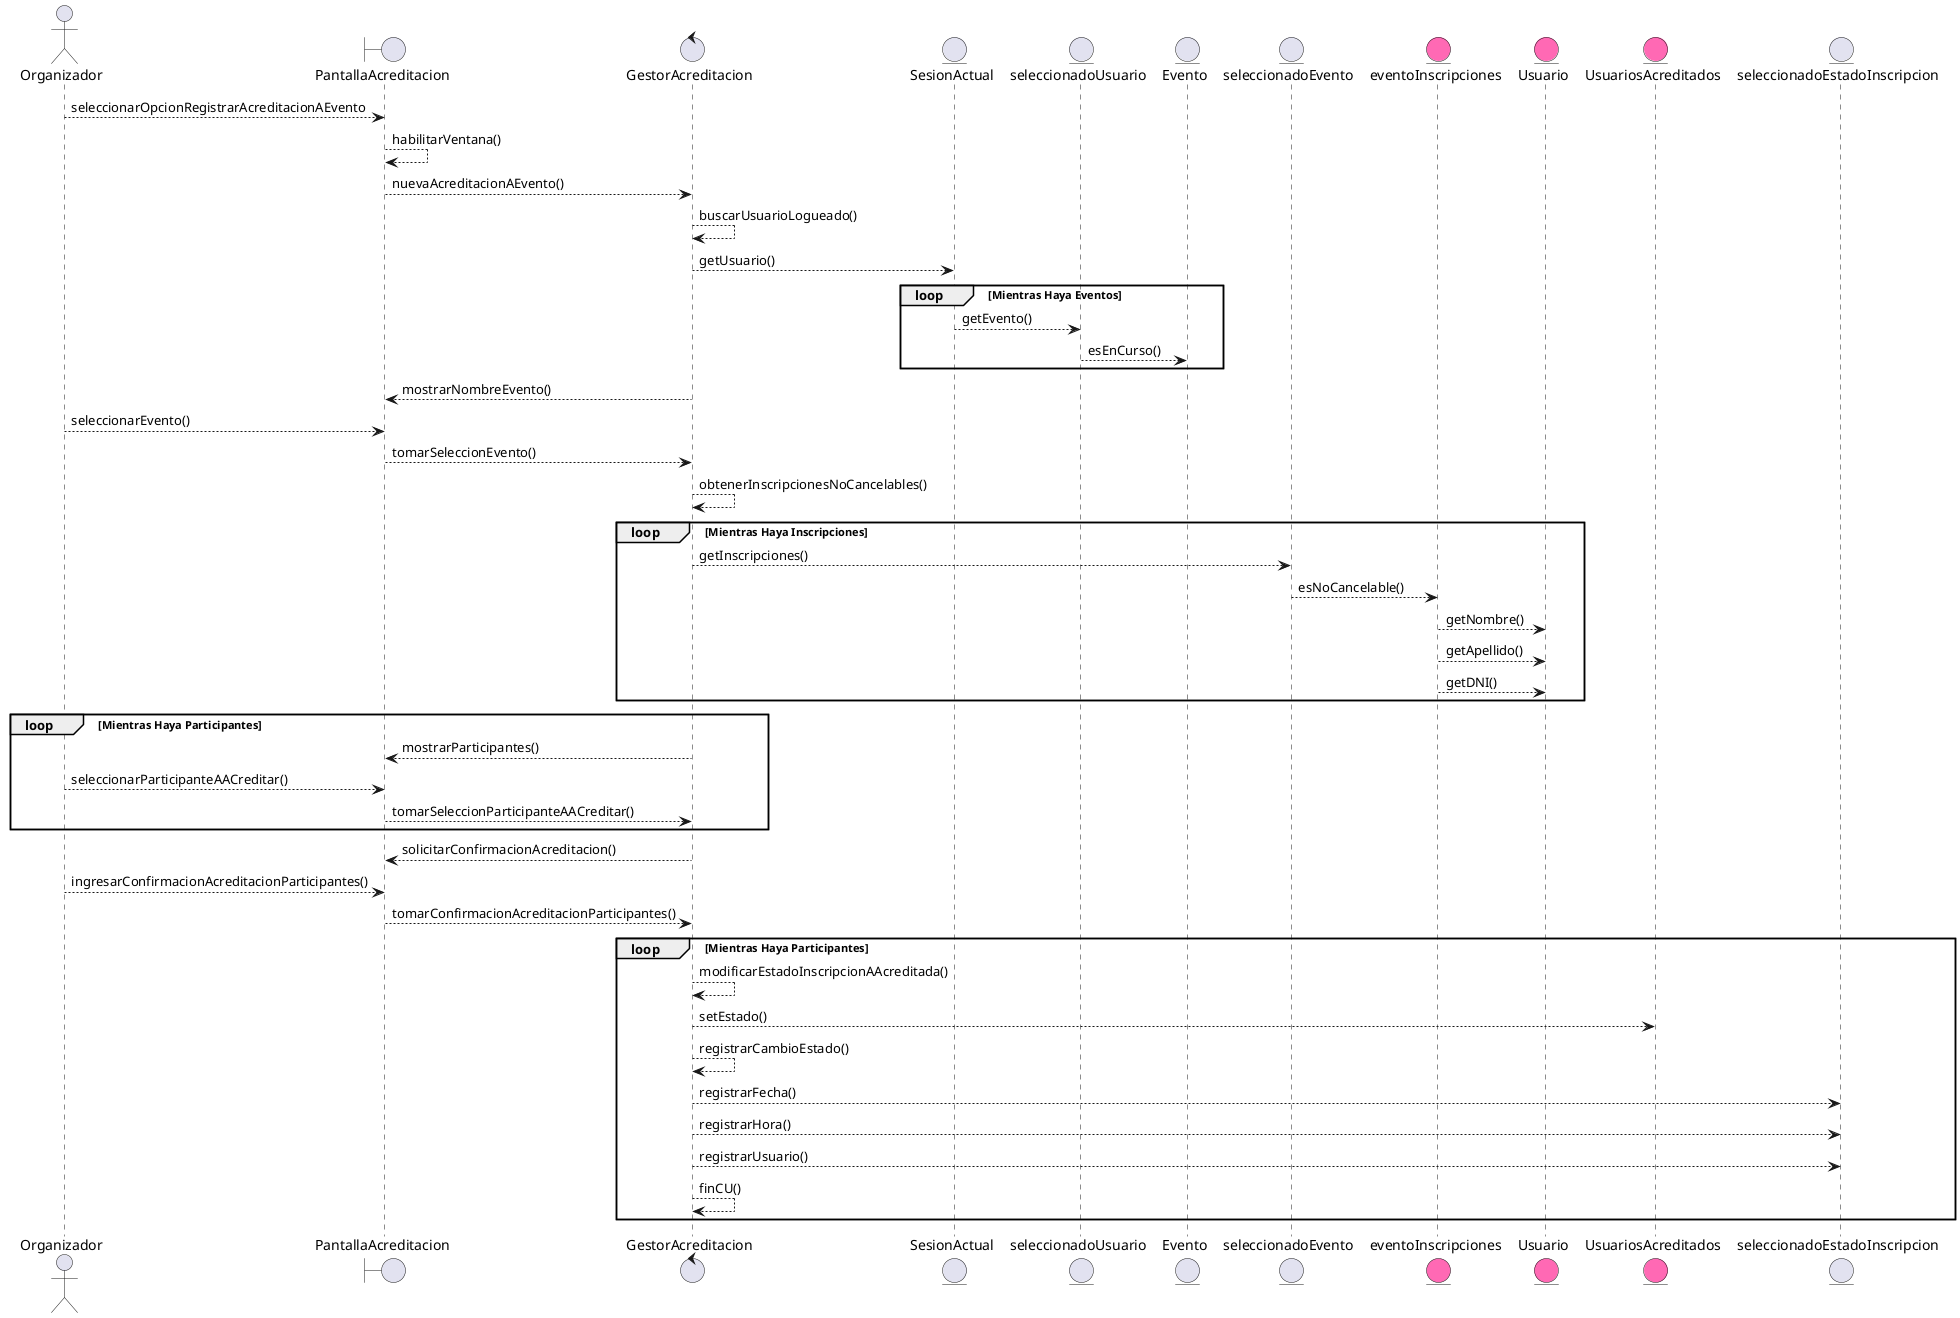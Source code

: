 @startuml
actor Organizador

boundary PantallaAcreditacion
control GestorAcreditacion
entity SesionActual
entity seleccionadoUsuario
entity Evento
entity seleccionadoEvento
entity eventoInscripciones #HotPink
entity Usuario #HotPink
entity UsuariosAcreditados #HotPink
entity seleccionadoEstadoInscripcion

Organizador --> PantallaAcreditacion: seleccionarOpcionRegistrarAcreditacionAEvento
PantallaAcreditacion --> PantallaAcreditacion: habilitarVentana()
PantallaAcreditacion --> GestorAcreditacion: nuevaAcreditacionAEvento()
GestorAcreditacion --> GestorAcreditacion: buscarUsuarioLogueado()
GestorAcreditacion --> SesionActual: getUsuario()

loop Mientras Haya Eventos
    SesionActual --> seleccionadoUsuario: getEvento()
    seleccionadoUsuario --> Evento: esEnCurso()
end

GestorAcreditacion --> PantallaAcreditacion: mostrarNombreEvento()
Organizador --> PantallaAcreditacion: seleccionarEvento()
PantallaAcreditacion --> GestorAcreditacion: tomarSeleccionEvento()

GestorAcreditacion --> GestorAcreditacion: obtenerInscripcionesNoCancelables()

loop Mientras Haya Inscripciones
GestorAcreditacion --> seleccionadoEvento: getInscripciones()
seleccionadoEvento --> eventoInscripciones: esNoCancelable()
eventoInscripciones --> Usuario: getNombre()
eventoInscripciones --> Usuario: getApellido()
eventoInscripciones --> Usuario: getDNI()
end


loop Mientras Haya Participantes
GestorAcreditacion --> PantallaAcreditacion: mostrarParticipantes()
Organizador --> PantallaAcreditacion: seleccionarParticipanteAACreditar()
PantallaAcreditacion --> GestorAcreditacion: tomarSeleccionParticipanteAACreditar()
end

GestorAcreditacion --> PantallaAcreditacion: solicitarConfirmacionAcreditacion()
Organizador --> PantallaAcreditacion: ingresarConfirmacionAcreditacionParticipantes()
PantallaAcreditacion --> GestorAcreditacion: tomarConfirmacionAcreditacionParticipantes()

loop Mientras Haya Participantes
GestorAcreditacion --> GestorAcreditacion: modificarEstadoInscripcionAAcreditada()
GestorAcreditacion --> UsuariosAcreditados: setEstado()
GestorAcreditacion --> GestorAcreditacion: registrarCambioEstado()


GestorAcreditacion --> seleccionadoEstadoInscripcion: registrarFecha()
GestorAcreditacion --> seleccionadoEstadoInscripcion: registrarHora()
GestorAcreditacion --> seleccionadoEstadoInscripcion: registrarUsuario()
GestorAcreditacion --> GestorAcreditacion: finCU()

end


@enduml